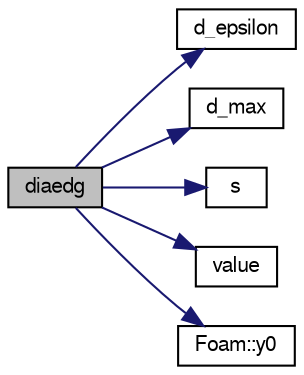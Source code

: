 digraph "diaedg"
{
  bgcolor="transparent";
  edge [fontname="FreeSans",fontsize="10",labelfontname="FreeSans",labelfontsize="10"];
  node [fontname="FreeSans",fontsize="10",shape=record];
  rankdir="LR";
  Node1 [label="diaedg",height=0.2,width=0.4,color="black", fillcolor="grey75", style="filled" fontcolor="black"];
  Node1 -> Node2 [color="midnightblue",fontsize="10",style="solid",fontname="FreeSans"];
  Node2 [label="d_epsilon",height=0.2,width=0.4,color="black",URL="$a07039.html#adbb9227db329a95b79f56bc1bc599a36"];
  Node1 -> Node3 [color="midnightblue",fontsize="10",style="solid",fontname="FreeSans"];
  Node3 [label="d_max",height=0.2,width=0.4,color="black",URL="$a07039.html#ab9cd1be2b32c8f3033da3cdae42d8a08"];
  Node1 -> Node4 [color="midnightblue",fontsize="10",style="solid",fontname="FreeSans"];
  Node4 [label="s",height=0.2,width=0.4,color="black",URL="$a03883.html#abb9c4233033fad2ad0206cd4adad3b9f"];
  Node1 -> Node5 [color="midnightblue",fontsize="10",style="solid",fontname="FreeSans"];
  Node5 [label="value",height=0.2,width=0.4,color="black",URL="$a04591.html#a7f851d6ccb9cf41e28285ce3b75e11df"];
  Node1 -> Node6 [color="midnightblue",fontsize="10",style="solid",fontname="FreeSans"];
  Node6 [label="Foam::y0",height=0.2,width=0.4,color="black",URL="$a10237.html#a30cc5927b23ad62902bfeab8cc64ef1b"];
}
